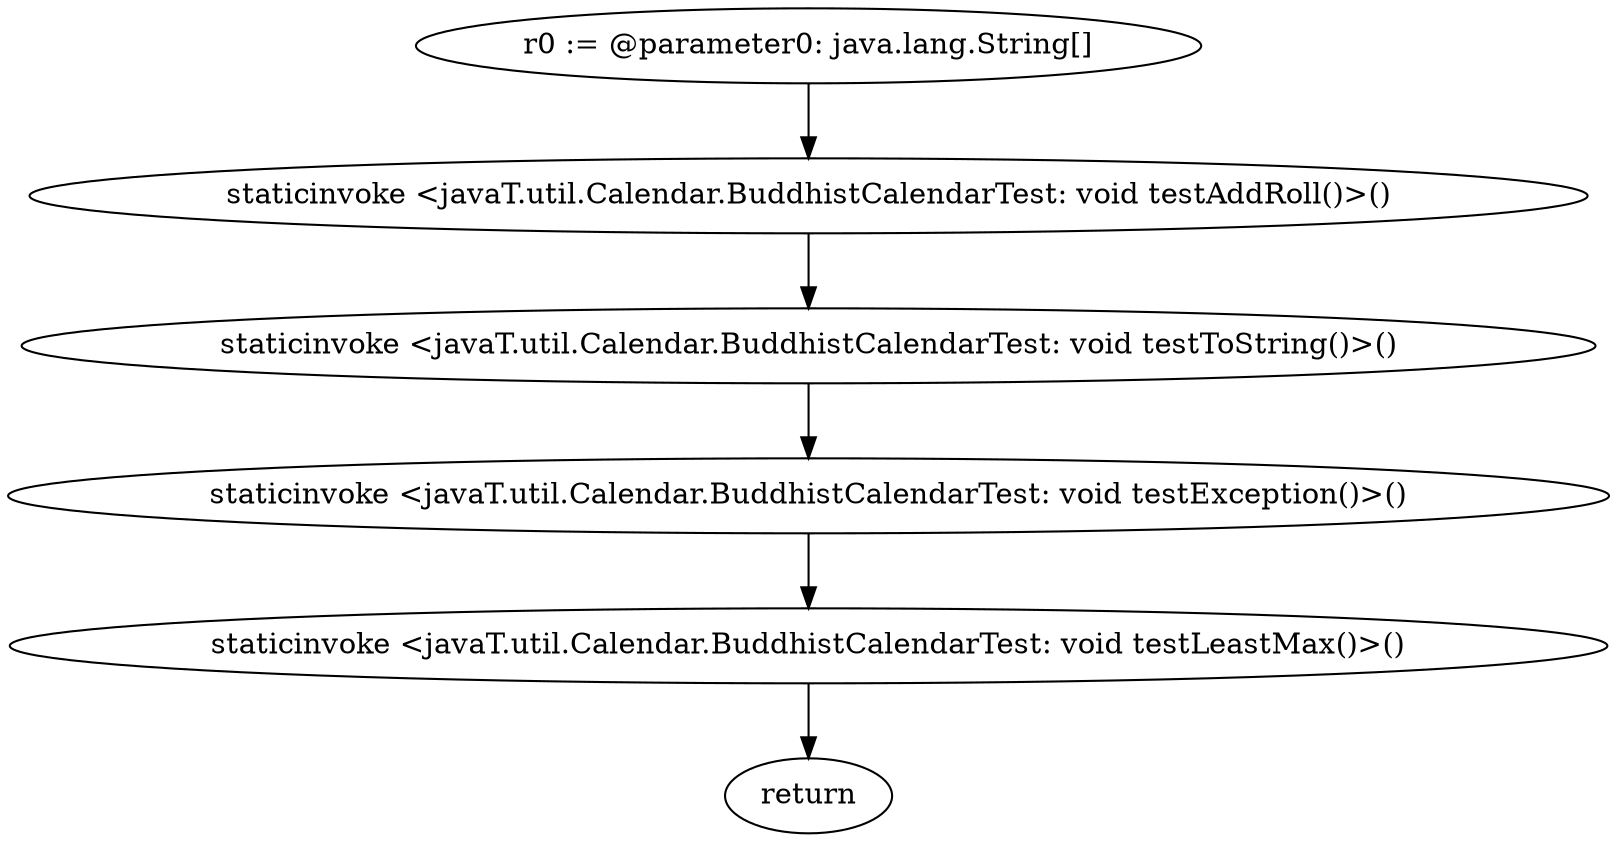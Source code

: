 digraph "unitGraph" {
    "r0 := @parameter0: java.lang.String[]"
    "staticinvoke <javaT.util.Calendar.BuddhistCalendarTest: void testAddRoll()>()"
    "staticinvoke <javaT.util.Calendar.BuddhistCalendarTest: void testToString()>()"
    "staticinvoke <javaT.util.Calendar.BuddhistCalendarTest: void testException()>()"
    "staticinvoke <javaT.util.Calendar.BuddhistCalendarTest: void testLeastMax()>()"
    "return"
    "r0 := @parameter0: java.lang.String[]"->"staticinvoke <javaT.util.Calendar.BuddhistCalendarTest: void testAddRoll()>()";
    "staticinvoke <javaT.util.Calendar.BuddhistCalendarTest: void testAddRoll()>()"->"staticinvoke <javaT.util.Calendar.BuddhistCalendarTest: void testToString()>()";
    "staticinvoke <javaT.util.Calendar.BuddhistCalendarTest: void testToString()>()"->"staticinvoke <javaT.util.Calendar.BuddhistCalendarTest: void testException()>()";
    "staticinvoke <javaT.util.Calendar.BuddhistCalendarTest: void testException()>()"->"staticinvoke <javaT.util.Calendar.BuddhistCalendarTest: void testLeastMax()>()";
    "staticinvoke <javaT.util.Calendar.BuddhistCalendarTest: void testLeastMax()>()"->"return";
}
